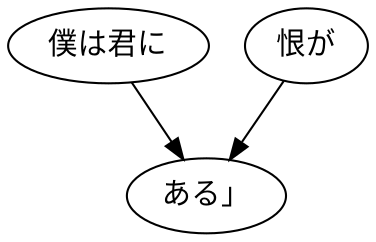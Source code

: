 digraph graph2512 {
	node0 [label="僕は君に"];
	node1 [label="恨が"];
	node2 [label="ある」"];
	node0 -> node2;
	node1 -> node2;
}
